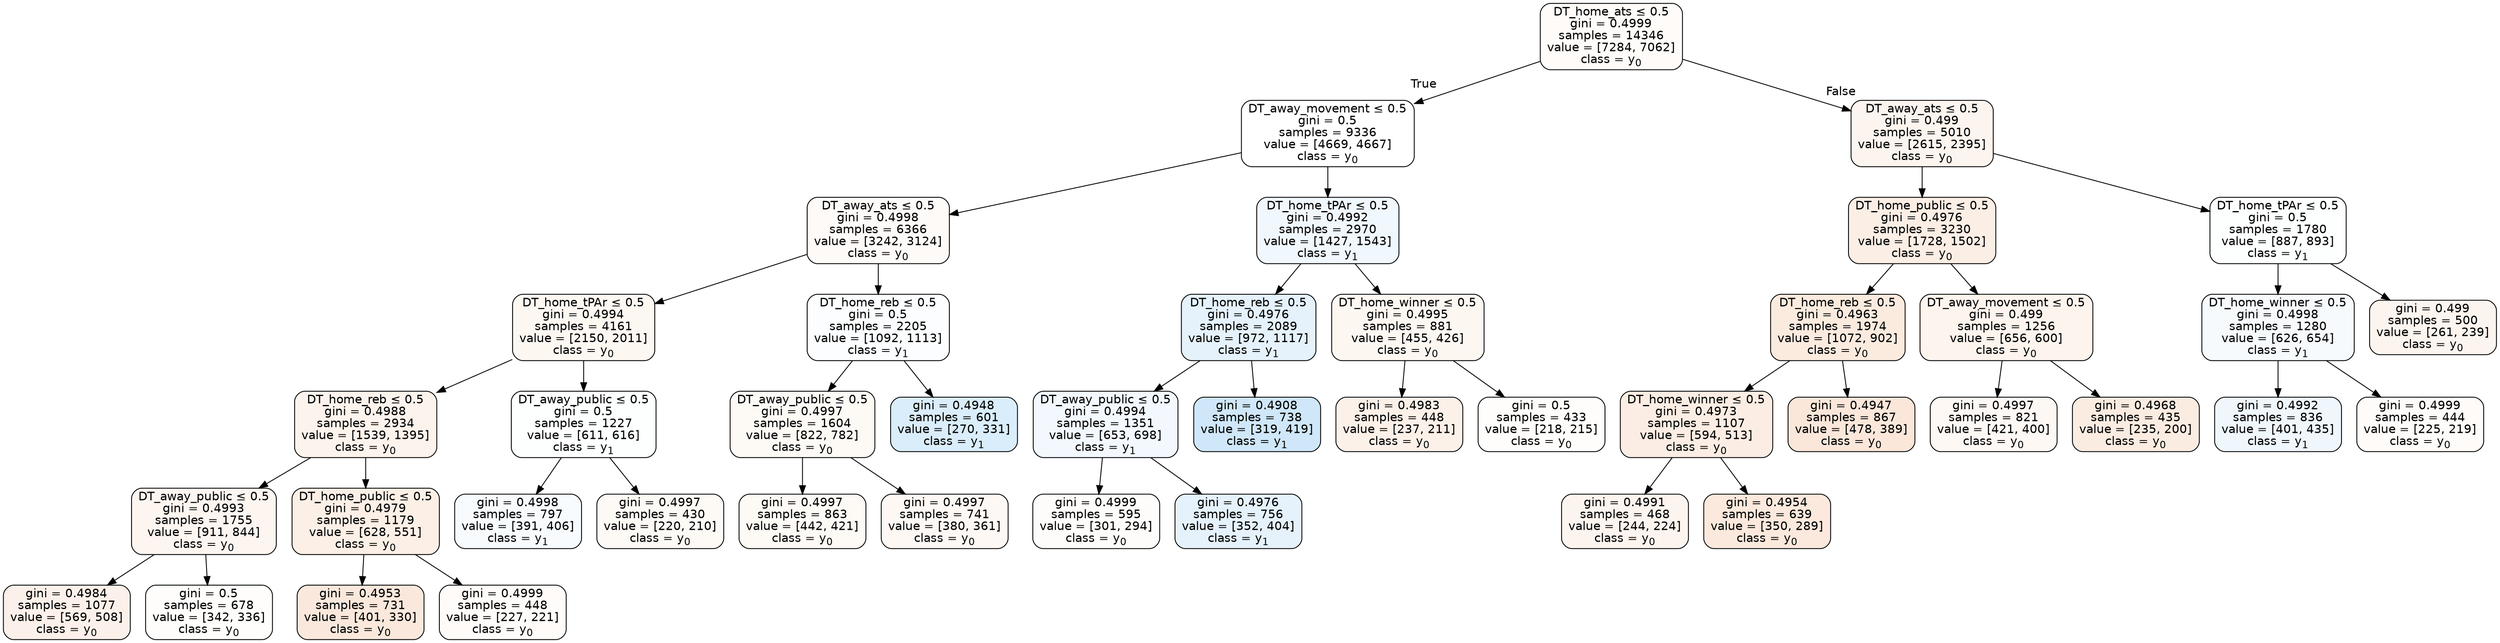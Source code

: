 digraph Tree {
node [shape=box, style="filled, rounded", color="black", fontname=helvetica] ;
edge [fontname=helvetica] ;
0 [label=<DT_home_ats &le; 0.5<br/>gini = 0.4999<br/>samples = 14346<br/>value = [7284, 7062]<br/>class = y<SUB>0</SUB>>, fillcolor="#e5813908"] ;
1 [label=<DT_away_movement &le; 0.5<br/>gini = 0.5<br/>samples = 9336<br/>value = [4669, 4667]<br/>class = y<SUB>0</SUB>>, fillcolor="#e5813900"] ;
0 -> 1 [labeldistance=2.5, labelangle=45, headlabel="True"] ;
2 [label=<DT_away_ats &le; 0.5<br/>gini = 0.4998<br/>samples = 6366<br/>value = [3242, 3124]<br/>class = y<SUB>0</SUB>>, fillcolor="#e5813909"] ;
1 -> 2 ;
3 [label=<DT_home_tPAr &le; 0.5<br/>gini = 0.4994<br/>samples = 4161<br/>value = [2150, 2011]<br/>class = y<SUB>0</SUB>>, fillcolor="#e5813910"] ;
2 -> 3 ;
4 [label=<DT_home_reb &le; 0.5<br/>gini = 0.4988<br/>samples = 2934<br/>value = [1539, 1395]<br/>class = y<SUB>0</SUB>>, fillcolor="#e5813918"] ;
3 -> 4 ;
5 [label=<DT_away_public &le; 0.5<br/>gini = 0.4993<br/>samples = 1755<br/>value = [911, 844]<br/>class = y<SUB>0</SUB>>, fillcolor="#e5813913"] ;
4 -> 5 ;
6 [label=<gini = 0.4984<br/>samples = 1077<br/>value = [569, 508]<br/>class = y<SUB>0</SUB>>, fillcolor="#e581391b"] ;
5 -> 6 ;
7 [label=<gini = 0.5<br/>samples = 678<br/>value = [342, 336]<br/>class = y<SUB>0</SUB>>, fillcolor="#e5813904"] ;
5 -> 7 ;
8 [label=<DT_home_public &le; 0.5<br/>gini = 0.4979<br/>samples = 1179<br/>value = [628, 551]<br/>class = y<SUB>0</SUB>>, fillcolor="#e581391f"] ;
4 -> 8 ;
9 [label=<gini = 0.4953<br/>samples = 731<br/>value = [401, 330]<br/>class = y<SUB>0</SUB>>, fillcolor="#e581392d"] ;
8 -> 9 ;
10 [label=<gini = 0.4999<br/>samples = 448<br/>value = [227, 221]<br/>class = y<SUB>0</SUB>>, fillcolor="#e5813907"] ;
8 -> 10 ;
11 [label=<DT_away_public &le; 0.5<br/>gini = 0.5<br/>samples = 1227<br/>value = [611, 616]<br/>class = y<SUB>1</SUB>>, fillcolor="#399de502"] ;
3 -> 11 ;
12 [label=<gini = 0.4998<br/>samples = 797<br/>value = [391, 406]<br/>class = y<SUB>1</SUB>>, fillcolor="#399de509"] ;
11 -> 12 ;
13 [label=<gini = 0.4997<br/>samples = 430<br/>value = [220, 210]<br/>class = y<SUB>0</SUB>>, fillcolor="#e581390c"] ;
11 -> 13 ;
14 [label=<DT_home_reb &le; 0.5<br/>gini = 0.5<br/>samples = 2205<br/>value = [1092, 1113]<br/>class = y<SUB>1</SUB>>, fillcolor="#399de505"] ;
2 -> 14 ;
15 [label=<DT_away_public &le; 0.5<br/>gini = 0.4997<br/>samples = 1604<br/>value = [822, 782]<br/>class = y<SUB>0</SUB>>, fillcolor="#e581390c"] ;
14 -> 15 ;
16 [label=<gini = 0.4997<br/>samples = 863<br/>value = [442, 421]<br/>class = y<SUB>0</SUB>>, fillcolor="#e581390c"] ;
15 -> 16 ;
17 [label=<gini = 0.4997<br/>samples = 741<br/>value = [380, 361]<br/>class = y<SUB>0</SUB>>, fillcolor="#e581390d"] ;
15 -> 17 ;
18 [label=<gini = 0.4948<br/>samples = 601<br/>value = [270, 331]<br/>class = y<SUB>1</SUB>>, fillcolor="#399de52f"] ;
14 -> 18 ;
19 [label=<DT_home_tPAr &le; 0.5<br/>gini = 0.4992<br/>samples = 2970<br/>value = [1427, 1543]<br/>class = y<SUB>1</SUB>>, fillcolor="#399de513"] ;
1 -> 19 ;
20 [label=<DT_home_reb &le; 0.5<br/>gini = 0.4976<br/>samples = 2089<br/>value = [972, 1117]<br/>class = y<SUB>1</SUB>>, fillcolor="#399de521"] ;
19 -> 20 ;
21 [label=<DT_away_public &le; 0.5<br/>gini = 0.4994<br/>samples = 1351<br/>value = [653, 698]<br/>class = y<SUB>1</SUB>>, fillcolor="#399de510"] ;
20 -> 21 ;
22 [label=<gini = 0.4999<br/>samples = 595<br/>value = [301, 294]<br/>class = y<SUB>0</SUB>>, fillcolor="#e5813906"] ;
21 -> 22 ;
23 [label=<gini = 0.4976<br/>samples = 756<br/>value = [352, 404]<br/>class = y<SUB>1</SUB>>, fillcolor="#399de521"] ;
21 -> 23 ;
24 [label=<gini = 0.4908<br/>samples = 738<br/>value = [319, 419]<br/>class = y<SUB>1</SUB>>, fillcolor="#399de53d"] ;
20 -> 24 ;
25 [label=<DT_home_winner &le; 0.5<br/>gini = 0.4995<br/>samples = 881<br/>value = [455, 426]<br/>class = y<SUB>0</SUB>>, fillcolor="#e5813910"] ;
19 -> 25 ;
26 [label=<gini = 0.4983<br/>samples = 448<br/>value = [237, 211]<br/>class = y<SUB>0</SUB>>, fillcolor="#e581391c"] ;
25 -> 26 ;
27 [label=<gini = 0.5<br/>samples = 433<br/>value = [218, 215]<br/>class = y<SUB>0</SUB>>, fillcolor="#e5813904"] ;
25 -> 27 ;
28 [label=<DT_away_ats &le; 0.5<br/>gini = 0.499<br/>samples = 5010<br/>value = [2615, 2395]<br/>class = y<SUB>0</SUB>>, fillcolor="#e5813915"] ;
0 -> 28 [labeldistance=2.5, labelangle=-45, headlabel="False"] ;
29 [label=<DT_home_public &le; 0.5<br/>gini = 0.4976<br/>samples = 3230<br/>value = [1728, 1502]<br/>class = y<SUB>0</SUB>>, fillcolor="#e5813921"] ;
28 -> 29 ;
30 [label=<DT_home_reb &le; 0.5<br/>gini = 0.4963<br/>samples = 1974<br/>value = [1072, 902]<br/>class = y<SUB>0</SUB>>, fillcolor="#e5813928"] ;
29 -> 30 ;
31 [label=<DT_home_winner &le; 0.5<br/>gini = 0.4973<br/>samples = 1107<br/>value = [594, 513]<br/>class = y<SUB>0</SUB>>, fillcolor="#e5813923"] ;
30 -> 31 ;
32 [label=<gini = 0.4991<br/>samples = 468<br/>value = [244, 224]<br/>class = y<SUB>0</SUB>>, fillcolor="#e5813915"] ;
31 -> 32 ;
33 [label=<gini = 0.4954<br/>samples = 639<br/>value = [350, 289]<br/>class = y<SUB>0</SUB>>, fillcolor="#e581392c"] ;
31 -> 33 ;
34 [label=<gini = 0.4947<br/>samples = 867<br/>value = [478, 389]<br/>class = y<SUB>0</SUB>>, fillcolor="#e581392f"] ;
30 -> 34 ;
35 [label=<DT_away_movement &le; 0.5<br/>gini = 0.499<br/>samples = 1256<br/>value = [656, 600]<br/>class = y<SUB>0</SUB>>, fillcolor="#e5813916"] ;
29 -> 35 ;
36 [label=<gini = 0.4997<br/>samples = 821<br/>value = [421, 400]<br/>class = y<SUB>0</SUB>>, fillcolor="#e581390d"] ;
35 -> 36 ;
37 [label=<gini = 0.4968<br/>samples = 435<br/>value = [235, 200]<br/>class = y<SUB>0</SUB>>, fillcolor="#e5813926"] ;
35 -> 37 ;
38 [label=<DT_home_tPAr &le; 0.5<br/>gini = 0.5<br/>samples = 1780<br/>value = [887, 893]<br/>class = y<SUB>1</SUB>>, fillcolor="#399de502"] ;
28 -> 38 ;
39 [label=<DT_home_winner &le; 0.5<br/>gini = 0.4998<br/>samples = 1280<br/>value = [626, 654]<br/>class = y<SUB>1</SUB>>, fillcolor="#399de50b"] ;
38 -> 39 ;
40 [label=<gini = 0.4992<br/>samples = 836<br/>value = [401, 435]<br/>class = y<SUB>1</SUB>>, fillcolor="#399de514"] ;
39 -> 40 ;
41 [label=<gini = 0.4999<br/>samples = 444<br/>value = [225, 219]<br/>class = y<SUB>0</SUB>>, fillcolor="#e5813907"] ;
39 -> 41 ;
42 [label=<gini = 0.499<br/>samples = 500<br/>value = [261, 239]<br/>class = y<SUB>0</SUB>>, fillcolor="#e5813915"] ;
38 -> 42 ;
}